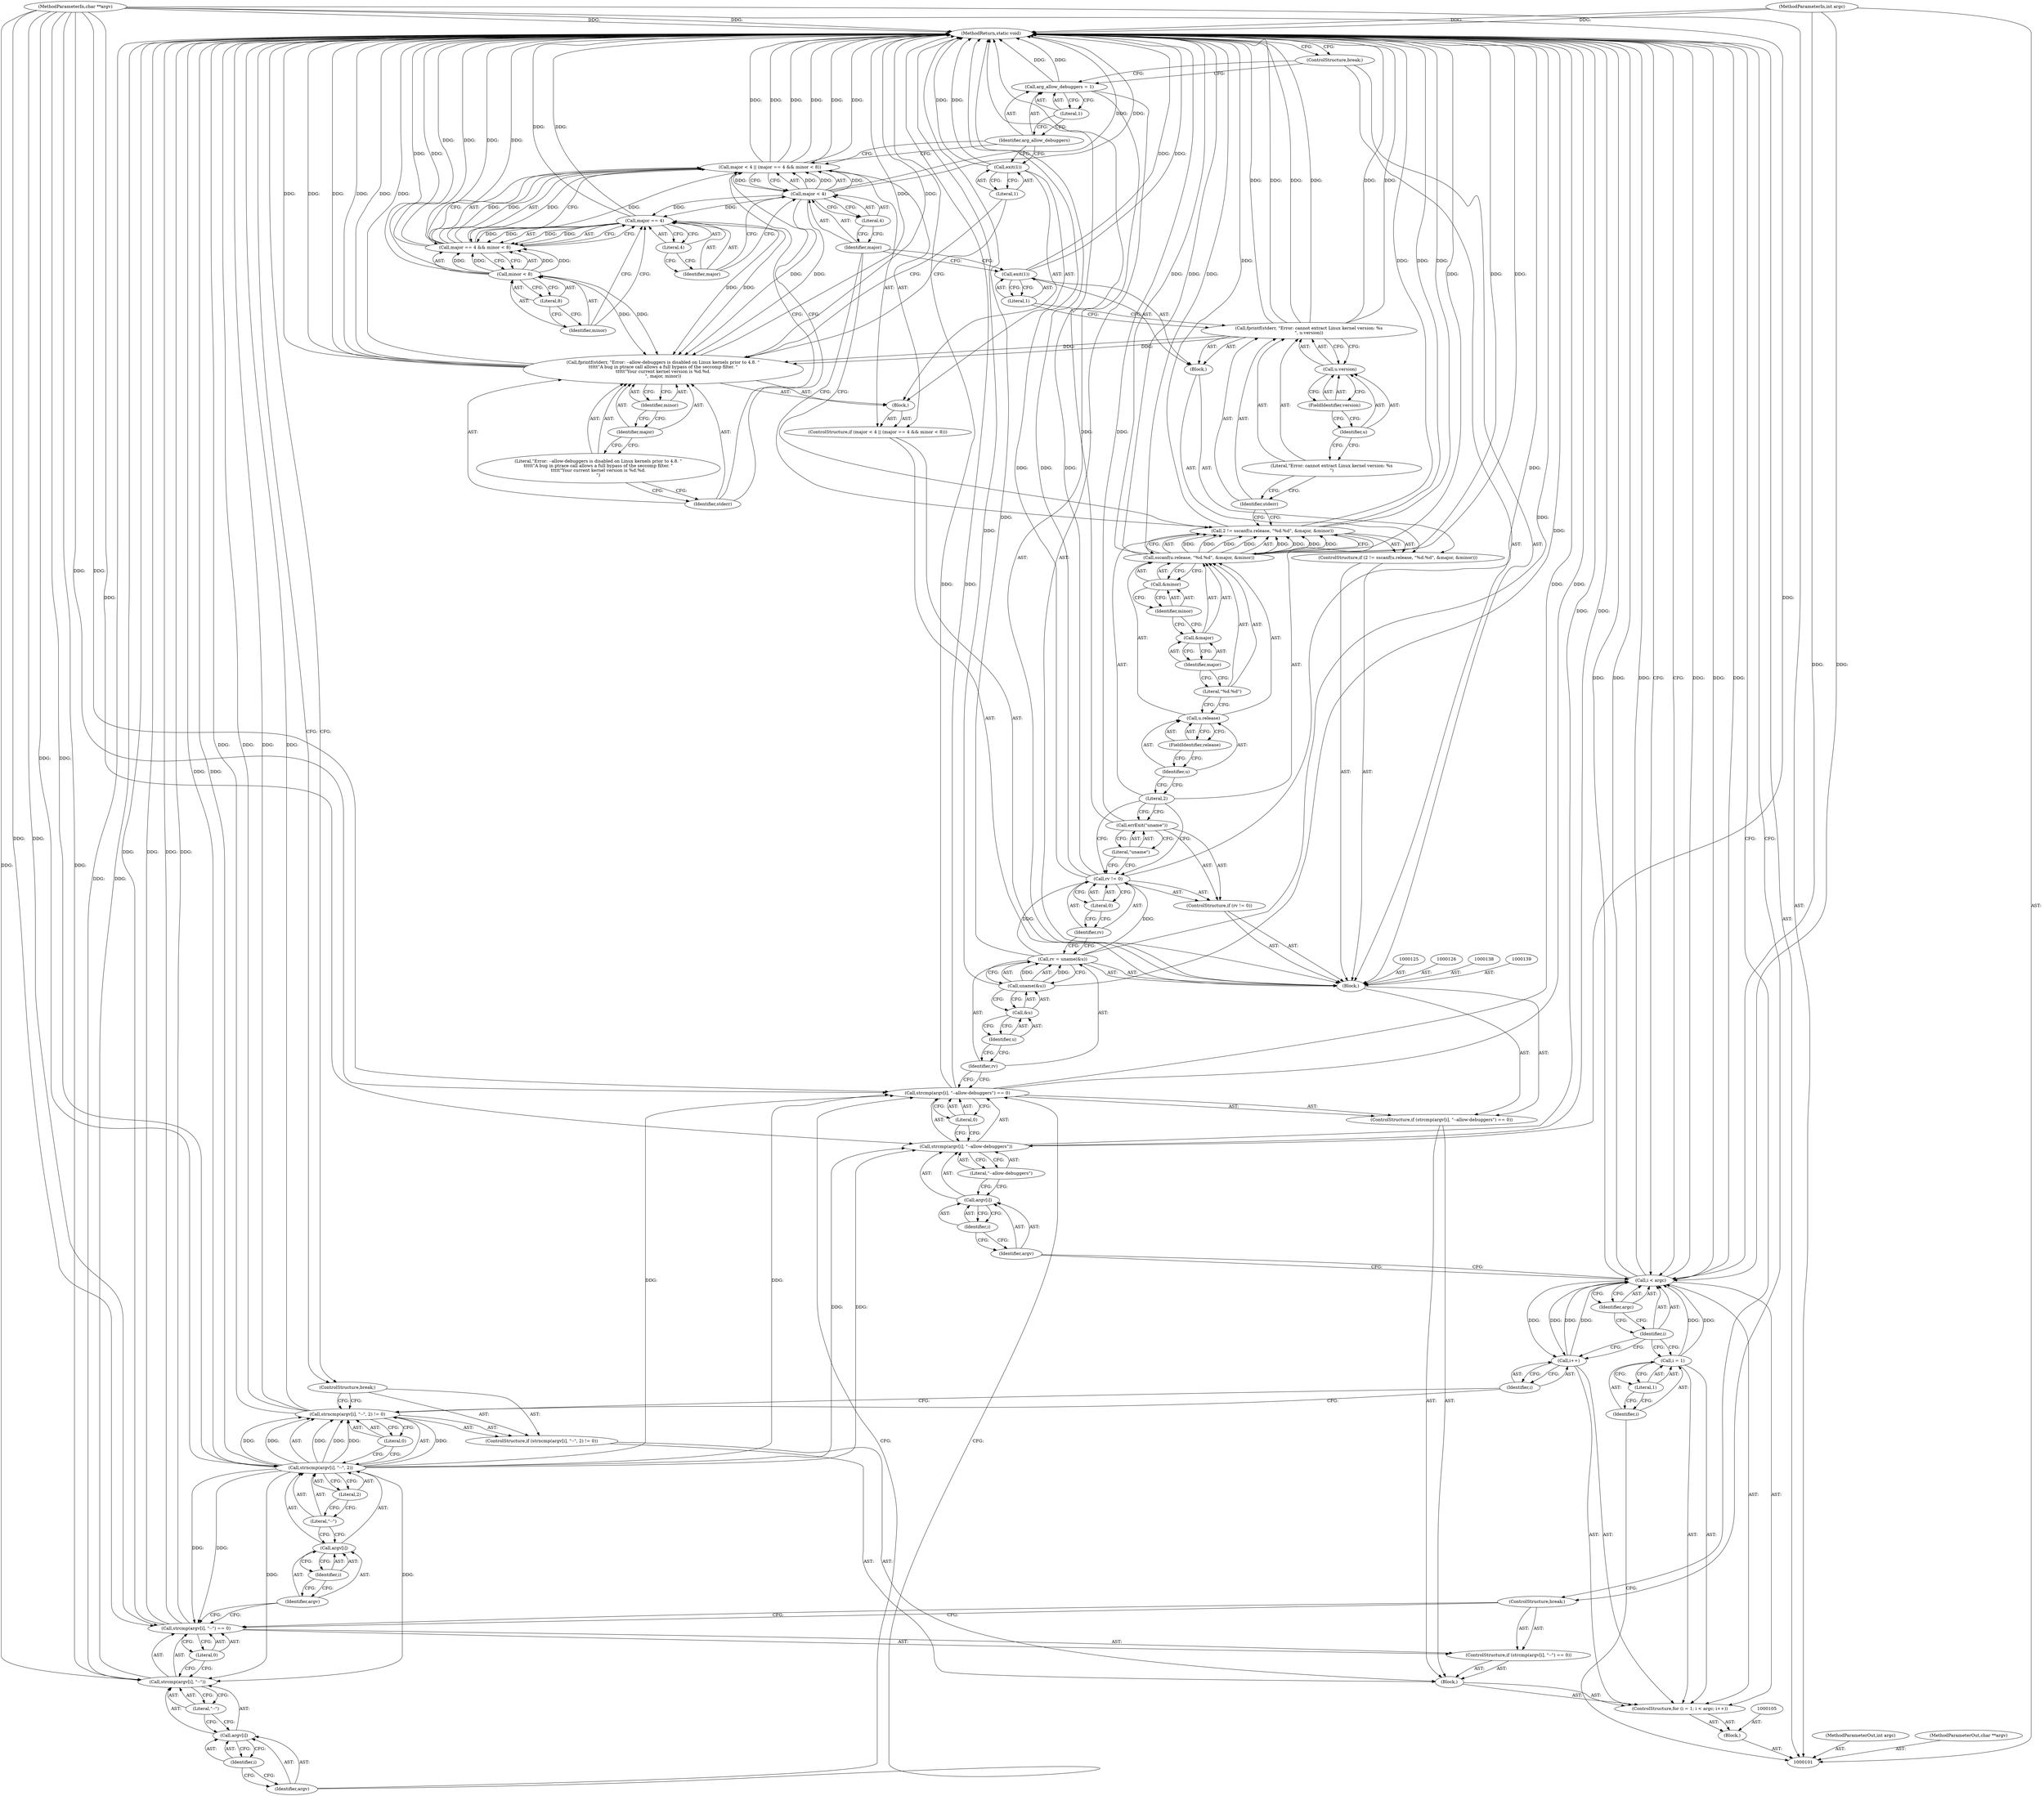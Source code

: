 digraph "0_firejail_6b8dba29d73257311564ee7f27b9b14758cc693e" {
"1000204" [label="(MethodReturn,static void)"];
"1000102" [label="(MethodParameterIn,int argc)"];
"1000298" [label="(MethodParameterOut,int argc)"];
"1000103" [label="(MethodParameterIn,char **argv)"];
"1000299" [label="(MethodParameterOut,char **argv)"];
"1000104" [label="(Block,)"];
"1000137" [label="(Literal,\"uname\")"];
"1000136" [label="(Call,errExit(\"uname\"))"];
"1000124" [label="(Block,)"];
"1000143" [label="(Call,sscanf(u.release, \"%d.%d\", &major, &minor))"];
"1000144" [label="(Call,u.release)"];
"1000145" [label="(Identifier,u)"];
"1000146" [label="(FieldIdentifier,release)"];
"1000140" [label="(ControlStructure,if (2 != sscanf(u.release, \"%d.%d\", &major, &minor)))"];
"1000147" [label="(Literal,\"%d.%d\")"];
"1000148" [label="(Call,&major)"];
"1000149" [label="(Identifier,major)"];
"1000150" [label="(Call,&minor)"];
"1000151" [label="(Identifier,minor)"];
"1000152" [label="(Block,)"];
"1000141" [label="(Call,2 != sscanf(u.release, \"%d.%d\", &major, &minor))"];
"1000142" [label="(Literal,2)"];
"1000154" [label="(Identifier,stderr)"];
"1000155" [label="(Literal,\"Error: cannot extract Linux kernel version: %s\n\")"];
"1000153" [label="(Call,fprintf(stderr, \"Error: cannot extract Linux kernel version: %s\n\", u.version))"];
"1000156" [label="(Call,u.version)"];
"1000157" [label="(Identifier,u)"];
"1000158" [label="(FieldIdentifier,version)"];
"1000159" [label="(Call,exit(1))"];
"1000160" [label="(Literal,1)"];
"1000165" [label="(Literal,4)"];
"1000166" [label="(Call,major == 4 && minor < 8)"];
"1000167" [label="(Call,major == 4)"];
"1000168" [label="(Identifier,major)"];
"1000161" [label="(ControlStructure,if (major < 4 || (major == 4 && minor < 8)))"];
"1000169" [label="(Literal,4)"];
"1000170" [label="(Call,minor < 8)"];
"1000171" [label="(Identifier,minor)"];
"1000172" [label="(Literal,8)"];
"1000173" [label="(Block,)"];
"1000162" [label="(Call,major < 4 || (major == 4 && minor < 8))"];
"1000163" [label="(Call,major < 4)"];
"1000164" [label="(Identifier,major)"];
"1000175" [label="(Identifier,stderr)"];
"1000176" [label="(Literal,\"Error: --allow-debuggers is disabled on Linux kernels prior to 4.8. \"\n\t\t\t\t\t\"A bug in ptrace call allows a full bypass of the seccomp filter. \"\n\t\t\t\t\t\"Your current kernel version is %d.%d.\n\")"];
"1000174" [label="(Call,fprintf(stderr, \"Error: --allow-debuggers is disabled on Linux kernels prior to 4.8. \"\n\t\t\t\t\t\"A bug in ptrace call allows a full bypass of the seccomp filter. \"\n\t\t\t\t\t\"Your current kernel version is %d.%d.\n\", major, minor))"];
"1000177" [label="(Identifier,major)"];
"1000178" [label="(Identifier,minor)"];
"1000179" [label="(Call,exit(1))"];
"1000180" [label="(Literal,1)"];
"1000183" [label="(Literal,1)"];
"1000181" [label="(Call,arg_allow_debuggers = 1)"];
"1000182" [label="(Identifier,arg_allow_debuggers)"];
"1000184" [label="(ControlStructure,break;)"];
"1000188" [label="(Call,argv[i])"];
"1000189" [label="(Identifier,argv)"];
"1000190" [label="(Identifier,i)"];
"1000185" [label="(ControlStructure,if (strcmp(argv[i], \"--\") == 0))"];
"1000191" [label="(Literal,\"--\")"];
"1000192" [label="(Literal,0)"];
"1000186" [label="(Call,strcmp(argv[i], \"--\") == 0)"];
"1000187" [label="(Call,strcmp(argv[i], \"--\"))"];
"1000193" [label="(ControlStructure,break;)"];
"1000197" [label="(Call,argv[i])"];
"1000198" [label="(Identifier,argv)"];
"1000199" [label="(Identifier,i)"];
"1000194" [label="(ControlStructure,if (strncmp(argv[i], \"--\", 2) != 0))"];
"1000200" [label="(Literal,\"--\")"];
"1000201" [label="(Literal,2)"];
"1000202" [label="(Literal,0)"];
"1000195" [label="(Call,strncmp(argv[i], \"--\", 2) != 0)"];
"1000196" [label="(Call,strncmp(argv[i], \"--\", 2))"];
"1000203" [label="(ControlStructure,break;)"];
"1000109" [label="(Literal,1)"];
"1000110" [label="(Call,i < argc)"];
"1000111" [label="(Identifier,i)"];
"1000112" [label="(Identifier,argc)"];
"1000106" [label="(ControlStructure,for (i = 1; i < argc; i++))"];
"1000113" [label="(Call,i++)"];
"1000114" [label="(Identifier,i)"];
"1000115" [label="(Block,)"];
"1000107" [label="(Call,i = 1)"];
"1000108" [label="(Identifier,i)"];
"1000119" [label="(Call,argv[i])"];
"1000120" [label="(Identifier,argv)"];
"1000121" [label="(Identifier,i)"];
"1000122" [label="(Literal,\"--allow-debuggers\")"];
"1000116" [label="(ControlStructure,if (strcmp(argv[i], \"--allow-debuggers\") == 0))"];
"1000123" [label="(Literal,0)"];
"1000117" [label="(Call,strcmp(argv[i], \"--allow-debuggers\") == 0)"];
"1000118" [label="(Call,strcmp(argv[i], \"--allow-debuggers\"))"];
"1000129" [label="(Call,uname(&u))"];
"1000130" [label="(Call,&u)"];
"1000131" [label="(Identifier,u)"];
"1000127" [label="(Call,rv = uname(&u))"];
"1000128" [label="(Identifier,rv)"];
"1000135" [label="(Literal,0)"];
"1000132" [label="(ControlStructure,if (rv != 0))"];
"1000133" [label="(Call,rv != 0)"];
"1000134" [label="(Identifier,rv)"];
"1000204" -> "1000101"  [label="AST: "];
"1000204" -> "1000110"  [label="CFG: "];
"1000204" -> "1000184"  [label="CFG: "];
"1000204" -> "1000193"  [label="CFG: "];
"1000204" -> "1000203"  [label="CFG: "];
"1000186" -> "1000204"  [label="DDG: "];
"1000186" -> "1000204"  [label="DDG: "];
"1000179" -> "1000204"  [label="DDG: "];
"1000141" -> "1000204"  [label="DDG: "];
"1000141" -> "1000204"  [label="DDG: "];
"1000143" -> "1000204"  [label="DDG: "];
"1000143" -> "1000204"  [label="DDG: "];
"1000143" -> "1000204"  [label="DDG: "];
"1000117" -> "1000204"  [label="DDG: "];
"1000117" -> "1000204"  [label="DDG: "];
"1000153" -> "1000204"  [label="DDG: "];
"1000153" -> "1000204"  [label="DDG: "];
"1000153" -> "1000204"  [label="DDG: "];
"1000196" -> "1000204"  [label="DDG: "];
"1000118" -> "1000204"  [label="DDG: "];
"1000110" -> "1000204"  [label="DDG: "];
"1000110" -> "1000204"  [label="DDG: "];
"1000110" -> "1000204"  [label="DDG: "];
"1000181" -> "1000204"  [label="DDG: "];
"1000159" -> "1000204"  [label="DDG: "];
"1000187" -> "1000204"  [label="DDG: "];
"1000174" -> "1000204"  [label="DDG: "];
"1000174" -> "1000204"  [label="DDG: "];
"1000174" -> "1000204"  [label="DDG: "];
"1000174" -> "1000204"  [label="DDG: "];
"1000167" -> "1000204"  [label="DDG: "];
"1000129" -> "1000204"  [label="DDG: "];
"1000163" -> "1000204"  [label="DDG: "];
"1000162" -> "1000204"  [label="DDG: "];
"1000162" -> "1000204"  [label="DDG: "];
"1000162" -> "1000204"  [label="DDG: "];
"1000195" -> "1000204"  [label="DDG: "];
"1000195" -> "1000204"  [label="DDG: "];
"1000127" -> "1000204"  [label="DDG: "];
"1000103" -> "1000204"  [label="DDG: "];
"1000166" -> "1000204"  [label="DDG: "];
"1000166" -> "1000204"  [label="DDG: "];
"1000133" -> "1000204"  [label="DDG: "];
"1000133" -> "1000204"  [label="DDG: "];
"1000102" -> "1000204"  [label="DDG: "];
"1000136" -> "1000204"  [label="DDG: "];
"1000170" -> "1000204"  [label="DDG: "];
"1000102" -> "1000101"  [label="AST: "];
"1000102" -> "1000204"  [label="DDG: "];
"1000102" -> "1000110"  [label="DDG: "];
"1000298" -> "1000101"  [label="AST: "];
"1000103" -> "1000101"  [label="AST: "];
"1000103" -> "1000204"  [label="DDG: "];
"1000103" -> "1000117"  [label="DDG: "];
"1000103" -> "1000118"  [label="DDG: "];
"1000103" -> "1000186"  [label="DDG: "];
"1000103" -> "1000187"  [label="DDG: "];
"1000103" -> "1000196"  [label="DDG: "];
"1000299" -> "1000101"  [label="AST: "];
"1000104" -> "1000101"  [label="AST: "];
"1000105" -> "1000104"  [label="AST: "];
"1000106" -> "1000104"  [label="AST: "];
"1000137" -> "1000136"  [label="AST: "];
"1000137" -> "1000133"  [label="CFG: "];
"1000136" -> "1000137"  [label="CFG: "];
"1000136" -> "1000132"  [label="AST: "];
"1000136" -> "1000137"  [label="CFG: "];
"1000137" -> "1000136"  [label="AST: "];
"1000142" -> "1000136"  [label="CFG: "];
"1000136" -> "1000204"  [label="DDG: "];
"1000124" -> "1000116"  [label="AST: "];
"1000125" -> "1000124"  [label="AST: "];
"1000126" -> "1000124"  [label="AST: "];
"1000127" -> "1000124"  [label="AST: "];
"1000132" -> "1000124"  [label="AST: "];
"1000138" -> "1000124"  [label="AST: "];
"1000139" -> "1000124"  [label="AST: "];
"1000140" -> "1000124"  [label="AST: "];
"1000161" -> "1000124"  [label="AST: "];
"1000181" -> "1000124"  [label="AST: "];
"1000184" -> "1000124"  [label="AST: "];
"1000143" -> "1000141"  [label="AST: "];
"1000143" -> "1000150"  [label="CFG: "];
"1000144" -> "1000143"  [label="AST: "];
"1000147" -> "1000143"  [label="AST: "];
"1000148" -> "1000143"  [label="AST: "];
"1000150" -> "1000143"  [label="AST: "];
"1000141" -> "1000143"  [label="CFG: "];
"1000143" -> "1000204"  [label="DDG: "];
"1000143" -> "1000204"  [label="DDG: "];
"1000143" -> "1000204"  [label="DDG: "];
"1000143" -> "1000141"  [label="DDG: "];
"1000143" -> "1000141"  [label="DDG: "];
"1000143" -> "1000141"  [label="DDG: "];
"1000143" -> "1000141"  [label="DDG: "];
"1000144" -> "1000143"  [label="AST: "];
"1000144" -> "1000146"  [label="CFG: "];
"1000145" -> "1000144"  [label="AST: "];
"1000146" -> "1000144"  [label="AST: "];
"1000147" -> "1000144"  [label="CFG: "];
"1000145" -> "1000144"  [label="AST: "];
"1000145" -> "1000142"  [label="CFG: "];
"1000146" -> "1000145"  [label="CFG: "];
"1000146" -> "1000144"  [label="AST: "];
"1000146" -> "1000145"  [label="CFG: "];
"1000144" -> "1000146"  [label="CFG: "];
"1000140" -> "1000124"  [label="AST: "];
"1000141" -> "1000140"  [label="AST: "];
"1000152" -> "1000140"  [label="AST: "];
"1000147" -> "1000143"  [label="AST: "];
"1000147" -> "1000144"  [label="CFG: "];
"1000149" -> "1000147"  [label="CFG: "];
"1000148" -> "1000143"  [label="AST: "];
"1000148" -> "1000149"  [label="CFG: "];
"1000149" -> "1000148"  [label="AST: "];
"1000151" -> "1000148"  [label="CFG: "];
"1000149" -> "1000148"  [label="AST: "];
"1000149" -> "1000147"  [label="CFG: "];
"1000148" -> "1000149"  [label="CFG: "];
"1000150" -> "1000143"  [label="AST: "];
"1000150" -> "1000151"  [label="CFG: "];
"1000151" -> "1000150"  [label="AST: "];
"1000143" -> "1000150"  [label="CFG: "];
"1000151" -> "1000150"  [label="AST: "];
"1000151" -> "1000148"  [label="CFG: "];
"1000150" -> "1000151"  [label="CFG: "];
"1000152" -> "1000140"  [label="AST: "];
"1000153" -> "1000152"  [label="AST: "];
"1000159" -> "1000152"  [label="AST: "];
"1000141" -> "1000140"  [label="AST: "];
"1000141" -> "1000143"  [label="CFG: "];
"1000142" -> "1000141"  [label="AST: "];
"1000143" -> "1000141"  [label="AST: "];
"1000154" -> "1000141"  [label="CFG: "];
"1000164" -> "1000141"  [label="CFG: "];
"1000141" -> "1000204"  [label="DDG: "];
"1000141" -> "1000204"  [label="DDG: "];
"1000143" -> "1000141"  [label="DDG: "];
"1000143" -> "1000141"  [label="DDG: "];
"1000143" -> "1000141"  [label="DDG: "];
"1000143" -> "1000141"  [label="DDG: "];
"1000142" -> "1000141"  [label="AST: "];
"1000142" -> "1000136"  [label="CFG: "];
"1000142" -> "1000133"  [label="CFG: "];
"1000145" -> "1000142"  [label="CFG: "];
"1000154" -> "1000153"  [label="AST: "];
"1000154" -> "1000141"  [label="CFG: "];
"1000155" -> "1000154"  [label="CFG: "];
"1000155" -> "1000153"  [label="AST: "];
"1000155" -> "1000154"  [label="CFG: "];
"1000157" -> "1000155"  [label="CFG: "];
"1000153" -> "1000152"  [label="AST: "];
"1000153" -> "1000156"  [label="CFG: "];
"1000154" -> "1000153"  [label="AST: "];
"1000155" -> "1000153"  [label="AST: "];
"1000156" -> "1000153"  [label="AST: "];
"1000160" -> "1000153"  [label="CFG: "];
"1000153" -> "1000204"  [label="DDG: "];
"1000153" -> "1000204"  [label="DDG: "];
"1000153" -> "1000204"  [label="DDG: "];
"1000153" -> "1000174"  [label="DDG: "];
"1000156" -> "1000153"  [label="AST: "];
"1000156" -> "1000158"  [label="CFG: "];
"1000157" -> "1000156"  [label="AST: "];
"1000158" -> "1000156"  [label="AST: "];
"1000153" -> "1000156"  [label="CFG: "];
"1000157" -> "1000156"  [label="AST: "];
"1000157" -> "1000155"  [label="CFG: "];
"1000158" -> "1000157"  [label="CFG: "];
"1000158" -> "1000156"  [label="AST: "];
"1000158" -> "1000157"  [label="CFG: "];
"1000156" -> "1000158"  [label="CFG: "];
"1000159" -> "1000152"  [label="AST: "];
"1000159" -> "1000160"  [label="CFG: "];
"1000160" -> "1000159"  [label="AST: "];
"1000164" -> "1000159"  [label="CFG: "];
"1000159" -> "1000204"  [label="DDG: "];
"1000160" -> "1000159"  [label="AST: "];
"1000160" -> "1000153"  [label="CFG: "];
"1000159" -> "1000160"  [label="CFG: "];
"1000165" -> "1000163"  [label="AST: "];
"1000165" -> "1000164"  [label="CFG: "];
"1000163" -> "1000165"  [label="CFG: "];
"1000166" -> "1000162"  [label="AST: "];
"1000166" -> "1000167"  [label="CFG: "];
"1000166" -> "1000170"  [label="CFG: "];
"1000167" -> "1000166"  [label="AST: "];
"1000170" -> "1000166"  [label="AST: "];
"1000162" -> "1000166"  [label="CFG: "];
"1000166" -> "1000204"  [label="DDG: "];
"1000166" -> "1000204"  [label="DDG: "];
"1000166" -> "1000162"  [label="DDG: "];
"1000166" -> "1000162"  [label="DDG: "];
"1000167" -> "1000166"  [label="DDG: "];
"1000167" -> "1000166"  [label="DDG: "];
"1000170" -> "1000166"  [label="DDG: "];
"1000170" -> "1000166"  [label="DDG: "];
"1000167" -> "1000166"  [label="AST: "];
"1000167" -> "1000169"  [label="CFG: "];
"1000168" -> "1000167"  [label="AST: "];
"1000169" -> "1000167"  [label="AST: "];
"1000171" -> "1000167"  [label="CFG: "];
"1000166" -> "1000167"  [label="CFG: "];
"1000167" -> "1000204"  [label="DDG: "];
"1000167" -> "1000166"  [label="DDG: "];
"1000167" -> "1000166"  [label="DDG: "];
"1000163" -> "1000167"  [label="DDG: "];
"1000167" -> "1000174"  [label="DDG: "];
"1000168" -> "1000167"  [label="AST: "];
"1000168" -> "1000163"  [label="CFG: "];
"1000169" -> "1000168"  [label="CFG: "];
"1000161" -> "1000124"  [label="AST: "];
"1000162" -> "1000161"  [label="AST: "];
"1000173" -> "1000161"  [label="AST: "];
"1000169" -> "1000167"  [label="AST: "];
"1000169" -> "1000168"  [label="CFG: "];
"1000167" -> "1000169"  [label="CFG: "];
"1000170" -> "1000166"  [label="AST: "];
"1000170" -> "1000172"  [label="CFG: "];
"1000171" -> "1000170"  [label="AST: "];
"1000172" -> "1000170"  [label="AST: "];
"1000166" -> "1000170"  [label="CFG: "];
"1000170" -> "1000204"  [label="DDG: "];
"1000170" -> "1000166"  [label="DDG: "];
"1000170" -> "1000166"  [label="DDG: "];
"1000170" -> "1000174"  [label="DDG: "];
"1000171" -> "1000170"  [label="AST: "];
"1000171" -> "1000167"  [label="CFG: "];
"1000172" -> "1000171"  [label="CFG: "];
"1000172" -> "1000170"  [label="AST: "];
"1000172" -> "1000171"  [label="CFG: "];
"1000170" -> "1000172"  [label="CFG: "];
"1000173" -> "1000161"  [label="AST: "];
"1000174" -> "1000173"  [label="AST: "];
"1000179" -> "1000173"  [label="AST: "];
"1000162" -> "1000161"  [label="AST: "];
"1000162" -> "1000163"  [label="CFG: "];
"1000162" -> "1000166"  [label="CFG: "];
"1000163" -> "1000162"  [label="AST: "];
"1000166" -> "1000162"  [label="AST: "];
"1000175" -> "1000162"  [label="CFG: "];
"1000182" -> "1000162"  [label="CFG: "];
"1000162" -> "1000204"  [label="DDG: "];
"1000162" -> "1000204"  [label="DDG: "];
"1000162" -> "1000204"  [label="DDG: "];
"1000163" -> "1000162"  [label="DDG: "];
"1000163" -> "1000162"  [label="DDG: "];
"1000166" -> "1000162"  [label="DDG: "];
"1000166" -> "1000162"  [label="DDG: "];
"1000163" -> "1000162"  [label="AST: "];
"1000163" -> "1000165"  [label="CFG: "];
"1000164" -> "1000163"  [label="AST: "];
"1000165" -> "1000163"  [label="AST: "];
"1000168" -> "1000163"  [label="CFG: "];
"1000162" -> "1000163"  [label="CFG: "];
"1000163" -> "1000204"  [label="DDG: "];
"1000163" -> "1000162"  [label="DDG: "];
"1000163" -> "1000162"  [label="DDG: "];
"1000163" -> "1000167"  [label="DDG: "];
"1000163" -> "1000174"  [label="DDG: "];
"1000164" -> "1000163"  [label="AST: "];
"1000164" -> "1000159"  [label="CFG: "];
"1000164" -> "1000141"  [label="CFG: "];
"1000165" -> "1000164"  [label="CFG: "];
"1000175" -> "1000174"  [label="AST: "];
"1000175" -> "1000162"  [label="CFG: "];
"1000176" -> "1000175"  [label="CFG: "];
"1000176" -> "1000174"  [label="AST: "];
"1000176" -> "1000175"  [label="CFG: "];
"1000177" -> "1000176"  [label="CFG: "];
"1000174" -> "1000173"  [label="AST: "];
"1000174" -> "1000178"  [label="CFG: "];
"1000175" -> "1000174"  [label="AST: "];
"1000176" -> "1000174"  [label="AST: "];
"1000177" -> "1000174"  [label="AST: "];
"1000178" -> "1000174"  [label="AST: "];
"1000180" -> "1000174"  [label="CFG: "];
"1000174" -> "1000204"  [label="DDG: "];
"1000174" -> "1000204"  [label="DDG: "];
"1000174" -> "1000204"  [label="DDG: "];
"1000174" -> "1000204"  [label="DDG: "];
"1000153" -> "1000174"  [label="DDG: "];
"1000167" -> "1000174"  [label="DDG: "];
"1000163" -> "1000174"  [label="DDG: "];
"1000170" -> "1000174"  [label="DDG: "];
"1000177" -> "1000174"  [label="AST: "];
"1000177" -> "1000176"  [label="CFG: "];
"1000178" -> "1000177"  [label="CFG: "];
"1000178" -> "1000174"  [label="AST: "];
"1000178" -> "1000177"  [label="CFG: "];
"1000174" -> "1000178"  [label="CFG: "];
"1000179" -> "1000173"  [label="AST: "];
"1000179" -> "1000180"  [label="CFG: "];
"1000180" -> "1000179"  [label="AST: "];
"1000182" -> "1000179"  [label="CFG: "];
"1000179" -> "1000204"  [label="DDG: "];
"1000180" -> "1000179"  [label="AST: "];
"1000180" -> "1000174"  [label="CFG: "];
"1000179" -> "1000180"  [label="CFG: "];
"1000183" -> "1000181"  [label="AST: "];
"1000183" -> "1000182"  [label="CFG: "];
"1000181" -> "1000183"  [label="CFG: "];
"1000181" -> "1000124"  [label="AST: "];
"1000181" -> "1000183"  [label="CFG: "];
"1000182" -> "1000181"  [label="AST: "];
"1000183" -> "1000181"  [label="AST: "];
"1000184" -> "1000181"  [label="CFG: "];
"1000181" -> "1000204"  [label="DDG: "];
"1000182" -> "1000181"  [label="AST: "];
"1000182" -> "1000179"  [label="CFG: "];
"1000182" -> "1000162"  [label="CFG: "];
"1000183" -> "1000182"  [label="CFG: "];
"1000184" -> "1000124"  [label="AST: "];
"1000184" -> "1000181"  [label="CFG: "];
"1000204" -> "1000184"  [label="CFG: "];
"1000188" -> "1000187"  [label="AST: "];
"1000188" -> "1000190"  [label="CFG: "];
"1000189" -> "1000188"  [label="AST: "];
"1000190" -> "1000188"  [label="AST: "];
"1000191" -> "1000188"  [label="CFG: "];
"1000189" -> "1000188"  [label="AST: "];
"1000189" -> "1000117"  [label="CFG: "];
"1000190" -> "1000189"  [label="CFG: "];
"1000190" -> "1000188"  [label="AST: "];
"1000190" -> "1000189"  [label="CFG: "];
"1000188" -> "1000190"  [label="CFG: "];
"1000185" -> "1000115"  [label="AST: "];
"1000186" -> "1000185"  [label="AST: "];
"1000193" -> "1000185"  [label="AST: "];
"1000191" -> "1000187"  [label="AST: "];
"1000191" -> "1000188"  [label="CFG: "];
"1000187" -> "1000191"  [label="CFG: "];
"1000192" -> "1000186"  [label="AST: "];
"1000192" -> "1000187"  [label="CFG: "];
"1000186" -> "1000192"  [label="CFG: "];
"1000186" -> "1000185"  [label="AST: "];
"1000186" -> "1000192"  [label="CFG: "];
"1000187" -> "1000186"  [label="AST: "];
"1000192" -> "1000186"  [label="AST: "];
"1000193" -> "1000186"  [label="CFG: "];
"1000198" -> "1000186"  [label="CFG: "];
"1000186" -> "1000204"  [label="DDG: "];
"1000186" -> "1000204"  [label="DDG: "];
"1000103" -> "1000186"  [label="DDG: "];
"1000196" -> "1000186"  [label="DDG: "];
"1000187" -> "1000186"  [label="AST: "];
"1000187" -> "1000191"  [label="CFG: "];
"1000188" -> "1000187"  [label="AST: "];
"1000191" -> "1000187"  [label="AST: "];
"1000192" -> "1000187"  [label="CFG: "];
"1000187" -> "1000204"  [label="DDG: "];
"1000103" -> "1000187"  [label="DDG: "];
"1000196" -> "1000187"  [label="DDG: "];
"1000193" -> "1000185"  [label="AST: "];
"1000193" -> "1000186"  [label="CFG: "];
"1000204" -> "1000193"  [label="CFG: "];
"1000197" -> "1000196"  [label="AST: "];
"1000197" -> "1000199"  [label="CFG: "];
"1000198" -> "1000197"  [label="AST: "];
"1000199" -> "1000197"  [label="AST: "];
"1000200" -> "1000197"  [label="CFG: "];
"1000198" -> "1000197"  [label="AST: "];
"1000198" -> "1000186"  [label="CFG: "];
"1000199" -> "1000198"  [label="CFG: "];
"1000199" -> "1000197"  [label="AST: "];
"1000199" -> "1000198"  [label="CFG: "];
"1000197" -> "1000199"  [label="CFG: "];
"1000194" -> "1000115"  [label="AST: "];
"1000195" -> "1000194"  [label="AST: "];
"1000203" -> "1000194"  [label="AST: "];
"1000200" -> "1000196"  [label="AST: "];
"1000200" -> "1000197"  [label="CFG: "];
"1000201" -> "1000200"  [label="CFG: "];
"1000201" -> "1000196"  [label="AST: "];
"1000201" -> "1000200"  [label="CFG: "];
"1000196" -> "1000201"  [label="CFG: "];
"1000202" -> "1000195"  [label="AST: "];
"1000202" -> "1000196"  [label="CFG: "];
"1000195" -> "1000202"  [label="CFG: "];
"1000195" -> "1000194"  [label="AST: "];
"1000195" -> "1000202"  [label="CFG: "];
"1000196" -> "1000195"  [label="AST: "];
"1000202" -> "1000195"  [label="AST: "];
"1000203" -> "1000195"  [label="CFG: "];
"1000114" -> "1000195"  [label="CFG: "];
"1000195" -> "1000204"  [label="DDG: "];
"1000195" -> "1000204"  [label="DDG: "];
"1000196" -> "1000195"  [label="DDG: "];
"1000196" -> "1000195"  [label="DDG: "];
"1000196" -> "1000195"  [label="DDG: "];
"1000196" -> "1000195"  [label="AST: "];
"1000196" -> "1000201"  [label="CFG: "];
"1000197" -> "1000196"  [label="AST: "];
"1000200" -> "1000196"  [label="AST: "];
"1000201" -> "1000196"  [label="AST: "];
"1000202" -> "1000196"  [label="CFG: "];
"1000196" -> "1000204"  [label="DDG: "];
"1000196" -> "1000117"  [label="DDG: "];
"1000196" -> "1000118"  [label="DDG: "];
"1000196" -> "1000186"  [label="DDG: "];
"1000196" -> "1000187"  [label="DDG: "];
"1000196" -> "1000195"  [label="DDG: "];
"1000196" -> "1000195"  [label="DDG: "];
"1000196" -> "1000195"  [label="DDG: "];
"1000103" -> "1000196"  [label="DDG: "];
"1000203" -> "1000194"  [label="AST: "];
"1000203" -> "1000195"  [label="CFG: "];
"1000204" -> "1000203"  [label="CFG: "];
"1000109" -> "1000107"  [label="AST: "];
"1000109" -> "1000108"  [label="CFG: "];
"1000107" -> "1000109"  [label="CFG: "];
"1000110" -> "1000106"  [label="AST: "];
"1000110" -> "1000112"  [label="CFG: "];
"1000111" -> "1000110"  [label="AST: "];
"1000112" -> "1000110"  [label="AST: "];
"1000120" -> "1000110"  [label="CFG: "];
"1000204" -> "1000110"  [label="CFG: "];
"1000110" -> "1000204"  [label="DDG: "];
"1000110" -> "1000204"  [label="DDG: "];
"1000110" -> "1000204"  [label="DDG: "];
"1000107" -> "1000110"  [label="DDG: "];
"1000113" -> "1000110"  [label="DDG: "];
"1000102" -> "1000110"  [label="DDG: "];
"1000110" -> "1000113"  [label="DDG: "];
"1000111" -> "1000110"  [label="AST: "];
"1000111" -> "1000107"  [label="CFG: "];
"1000111" -> "1000113"  [label="CFG: "];
"1000112" -> "1000111"  [label="CFG: "];
"1000112" -> "1000110"  [label="AST: "];
"1000112" -> "1000111"  [label="CFG: "];
"1000110" -> "1000112"  [label="CFG: "];
"1000106" -> "1000104"  [label="AST: "];
"1000107" -> "1000106"  [label="AST: "];
"1000110" -> "1000106"  [label="AST: "];
"1000113" -> "1000106"  [label="AST: "];
"1000115" -> "1000106"  [label="AST: "];
"1000113" -> "1000106"  [label="AST: "];
"1000113" -> "1000114"  [label="CFG: "];
"1000114" -> "1000113"  [label="AST: "];
"1000111" -> "1000113"  [label="CFG: "];
"1000113" -> "1000110"  [label="DDG: "];
"1000110" -> "1000113"  [label="DDG: "];
"1000114" -> "1000113"  [label="AST: "];
"1000114" -> "1000195"  [label="CFG: "];
"1000113" -> "1000114"  [label="CFG: "];
"1000115" -> "1000106"  [label="AST: "];
"1000116" -> "1000115"  [label="AST: "];
"1000185" -> "1000115"  [label="AST: "];
"1000194" -> "1000115"  [label="AST: "];
"1000107" -> "1000106"  [label="AST: "];
"1000107" -> "1000109"  [label="CFG: "];
"1000108" -> "1000107"  [label="AST: "];
"1000109" -> "1000107"  [label="AST: "];
"1000111" -> "1000107"  [label="CFG: "];
"1000107" -> "1000110"  [label="DDG: "];
"1000108" -> "1000107"  [label="AST: "];
"1000108" -> "1000101"  [label="CFG: "];
"1000109" -> "1000108"  [label="CFG: "];
"1000119" -> "1000118"  [label="AST: "];
"1000119" -> "1000121"  [label="CFG: "];
"1000120" -> "1000119"  [label="AST: "];
"1000121" -> "1000119"  [label="AST: "];
"1000122" -> "1000119"  [label="CFG: "];
"1000120" -> "1000119"  [label="AST: "];
"1000120" -> "1000110"  [label="CFG: "];
"1000121" -> "1000120"  [label="CFG: "];
"1000121" -> "1000119"  [label="AST: "];
"1000121" -> "1000120"  [label="CFG: "];
"1000119" -> "1000121"  [label="CFG: "];
"1000122" -> "1000118"  [label="AST: "];
"1000122" -> "1000119"  [label="CFG: "];
"1000118" -> "1000122"  [label="CFG: "];
"1000116" -> "1000115"  [label="AST: "];
"1000117" -> "1000116"  [label="AST: "];
"1000124" -> "1000116"  [label="AST: "];
"1000123" -> "1000117"  [label="AST: "];
"1000123" -> "1000118"  [label="CFG: "];
"1000117" -> "1000123"  [label="CFG: "];
"1000117" -> "1000116"  [label="AST: "];
"1000117" -> "1000123"  [label="CFG: "];
"1000118" -> "1000117"  [label="AST: "];
"1000123" -> "1000117"  [label="AST: "];
"1000128" -> "1000117"  [label="CFG: "];
"1000189" -> "1000117"  [label="CFG: "];
"1000117" -> "1000204"  [label="DDG: "];
"1000117" -> "1000204"  [label="DDG: "];
"1000196" -> "1000117"  [label="DDG: "];
"1000103" -> "1000117"  [label="DDG: "];
"1000118" -> "1000117"  [label="AST: "];
"1000118" -> "1000122"  [label="CFG: "];
"1000119" -> "1000118"  [label="AST: "];
"1000122" -> "1000118"  [label="AST: "];
"1000123" -> "1000118"  [label="CFG: "];
"1000118" -> "1000204"  [label="DDG: "];
"1000196" -> "1000118"  [label="DDG: "];
"1000103" -> "1000118"  [label="DDG: "];
"1000129" -> "1000127"  [label="AST: "];
"1000129" -> "1000130"  [label="CFG: "];
"1000130" -> "1000129"  [label="AST: "];
"1000127" -> "1000129"  [label="CFG: "];
"1000129" -> "1000204"  [label="DDG: "];
"1000129" -> "1000127"  [label="DDG: "];
"1000130" -> "1000129"  [label="AST: "];
"1000130" -> "1000131"  [label="CFG: "];
"1000131" -> "1000130"  [label="AST: "];
"1000129" -> "1000130"  [label="CFG: "];
"1000131" -> "1000130"  [label="AST: "];
"1000131" -> "1000128"  [label="CFG: "];
"1000130" -> "1000131"  [label="CFG: "];
"1000127" -> "1000124"  [label="AST: "];
"1000127" -> "1000129"  [label="CFG: "];
"1000128" -> "1000127"  [label="AST: "];
"1000129" -> "1000127"  [label="AST: "];
"1000134" -> "1000127"  [label="CFG: "];
"1000127" -> "1000204"  [label="DDG: "];
"1000129" -> "1000127"  [label="DDG: "];
"1000127" -> "1000133"  [label="DDG: "];
"1000128" -> "1000127"  [label="AST: "];
"1000128" -> "1000117"  [label="CFG: "];
"1000131" -> "1000128"  [label="CFG: "];
"1000135" -> "1000133"  [label="AST: "];
"1000135" -> "1000134"  [label="CFG: "];
"1000133" -> "1000135"  [label="CFG: "];
"1000132" -> "1000124"  [label="AST: "];
"1000133" -> "1000132"  [label="AST: "];
"1000136" -> "1000132"  [label="AST: "];
"1000133" -> "1000132"  [label="AST: "];
"1000133" -> "1000135"  [label="CFG: "];
"1000134" -> "1000133"  [label="AST: "];
"1000135" -> "1000133"  [label="AST: "];
"1000137" -> "1000133"  [label="CFG: "];
"1000142" -> "1000133"  [label="CFG: "];
"1000133" -> "1000204"  [label="DDG: "];
"1000133" -> "1000204"  [label="DDG: "];
"1000127" -> "1000133"  [label="DDG: "];
"1000134" -> "1000133"  [label="AST: "];
"1000134" -> "1000127"  [label="CFG: "];
"1000135" -> "1000134"  [label="CFG: "];
}
